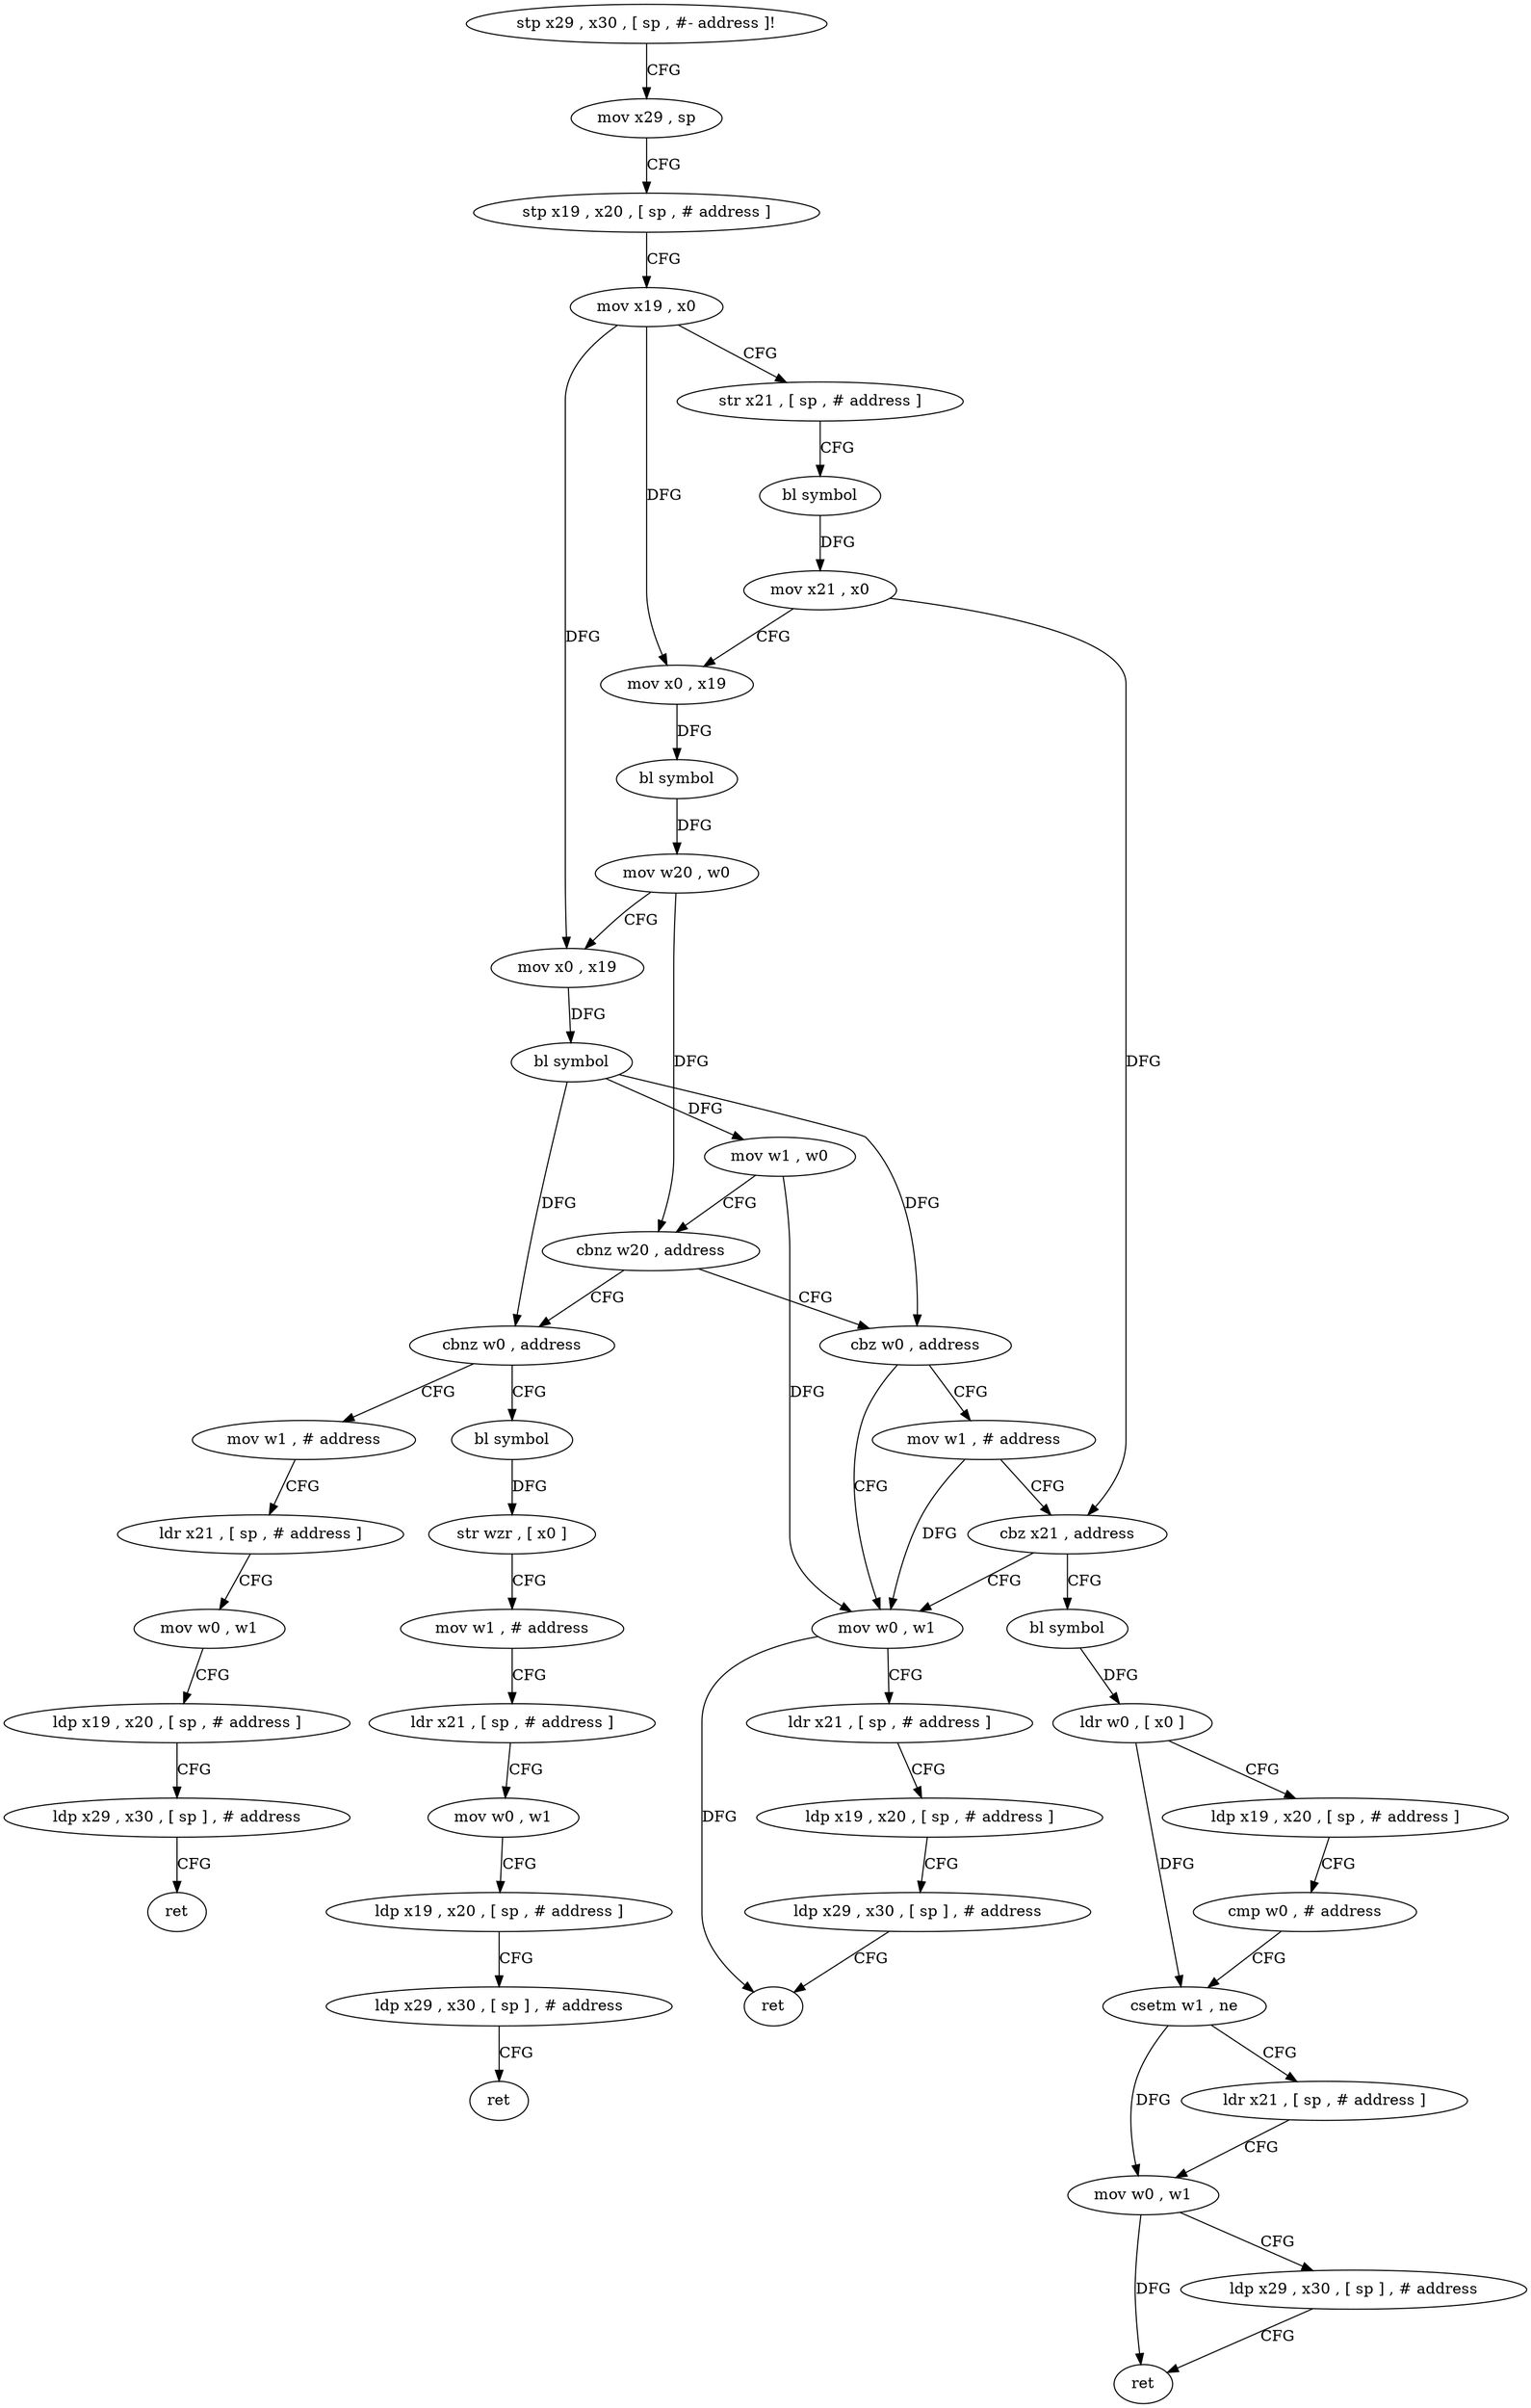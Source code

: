 digraph "func" {
"4393896" [label = "stp x29 , x30 , [ sp , #- address ]!" ]
"4393900" [label = "mov x29 , sp" ]
"4393904" [label = "stp x19 , x20 , [ sp , # address ]" ]
"4393908" [label = "mov x19 , x0" ]
"4393912" [label = "str x21 , [ sp , # address ]" ]
"4393916" [label = "bl symbol" ]
"4393920" [label = "mov x21 , x0" ]
"4393924" [label = "mov x0 , x19" ]
"4393928" [label = "bl symbol" ]
"4393932" [label = "mov w20 , w0" ]
"4393936" [label = "mov x0 , x19" ]
"4393940" [label = "bl symbol" ]
"4393944" [label = "mov w1 , w0" ]
"4393948" [label = "cbnz w20 , address" ]
"4393984" [label = "cbnz w0 , address" ]
"4393952" [label = "cbz w0 , address" ]
"4394064" [label = "mov w1 , # address" ]
"4393988" [label = "bl symbol" ]
"4393964" [label = "mov w0 , w1" ]
"4393956" [label = "mov w1 , # address" ]
"4394068" [label = "ldr x21 , [ sp , # address ]" ]
"4394072" [label = "mov w0 , w1" ]
"4394076" [label = "ldp x19 , x20 , [ sp , # address ]" ]
"4394080" [label = "ldp x29 , x30 , [ sp ] , # address" ]
"4394084" [label = "ret" ]
"4393992" [label = "str wzr , [ x0 ]" ]
"4393996" [label = "mov w1 , # address" ]
"4394000" [label = "ldr x21 , [ sp , # address ]" ]
"4394004" [label = "mov w0 , w1" ]
"4394008" [label = "ldp x19 , x20 , [ sp , # address ]" ]
"4394012" [label = "ldp x29 , x30 , [ sp ] , # address" ]
"4394016" [label = "ret" ]
"4393968" [label = "ldr x21 , [ sp , # address ]" ]
"4393972" [label = "ldp x19 , x20 , [ sp , # address ]" ]
"4393976" [label = "ldp x29 , x30 , [ sp ] , # address" ]
"4393980" [label = "ret" ]
"4393960" [label = "cbz x21 , address" ]
"4394024" [label = "bl symbol" ]
"4394028" [label = "ldr w0 , [ x0 ]" ]
"4394032" [label = "ldp x19 , x20 , [ sp , # address ]" ]
"4394036" [label = "cmp w0 , # address" ]
"4394040" [label = "csetm w1 , ne" ]
"4394044" [label = "ldr x21 , [ sp , # address ]" ]
"4394048" [label = "mov w0 , w1" ]
"4394052" [label = "ldp x29 , x30 , [ sp ] , # address" ]
"4394056" [label = "ret" ]
"4393896" -> "4393900" [ label = "CFG" ]
"4393900" -> "4393904" [ label = "CFG" ]
"4393904" -> "4393908" [ label = "CFG" ]
"4393908" -> "4393912" [ label = "CFG" ]
"4393908" -> "4393924" [ label = "DFG" ]
"4393908" -> "4393936" [ label = "DFG" ]
"4393912" -> "4393916" [ label = "CFG" ]
"4393916" -> "4393920" [ label = "DFG" ]
"4393920" -> "4393924" [ label = "CFG" ]
"4393920" -> "4393960" [ label = "DFG" ]
"4393924" -> "4393928" [ label = "DFG" ]
"4393928" -> "4393932" [ label = "DFG" ]
"4393932" -> "4393936" [ label = "CFG" ]
"4393932" -> "4393948" [ label = "DFG" ]
"4393936" -> "4393940" [ label = "DFG" ]
"4393940" -> "4393944" [ label = "DFG" ]
"4393940" -> "4393984" [ label = "DFG" ]
"4393940" -> "4393952" [ label = "DFG" ]
"4393944" -> "4393948" [ label = "CFG" ]
"4393944" -> "4393964" [ label = "DFG" ]
"4393948" -> "4393984" [ label = "CFG" ]
"4393948" -> "4393952" [ label = "CFG" ]
"4393984" -> "4394064" [ label = "CFG" ]
"4393984" -> "4393988" [ label = "CFG" ]
"4393952" -> "4393964" [ label = "CFG" ]
"4393952" -> "4393956" [ label = "CFG" ]
"4394064" -> "4394068" [ label = "CFG" ]
"4393988" -> "4393992" [ label = "DFG" ]
"4393964" -> "4393968" [ label = "CFG" ]
"4393964" -> "4393980" [ label = "DFG" ]
"4393956" -> "4393960" [ label = "CFG" ]
"4393956" -> "4393964" [ label = "DFG" ]
"4394068" -> "4394072" [ label = "CFG" ]
"4394072" -> "4394076" [ label = "CFG" ]
"4394076" -> "4394080" [ label = "CFG" ]
"4394080" -> "4394084" [ label = "CFG" ]
"4393992" -> "4393996" [ label = "CFG" ]
"4393996" -> "4394000" [ label = "CFG" ]
"4394000" -> "4394004" [ label = "CFG" ]
"4394004" -> "4394008" [ label = "CFG" ]
"4394008" -> "4394012" [ label = "CFG" ]
"4394012" -> "4394016" [ label = "CFG" ]
"4393968" -> "4393972" [ label = "CFG" ]
"4393972" -> "4393976" [ label = "CFG" ]
"4393976" -> "4393980" [ label = "CFG" ]
"4393960" -> "4394024" [ label = "CFG" ]
"4393960" -> "4393964" [ label = "CFG" ]
"4394024" -> "4394028" [ label = "DFG" ]
"4394028" -> "4394032" [ label = "CFG" ]
"4394028" -> "4394040" [ label = "DFG" ]
"4394032" -> "4394036" [ label = "CFG" ]
"4394036" -> "4394040" [ label = "CFG" ]
"4394040" -> "4394044" [ label = "CFG" ]
"4394040" -> "4394048" [ label = "DFG" ]
"4394044" -> "4394048" [ label = "CFG" ]
"4394048" -> "4394052" [ label = "CFG" ]
"4394048" -> "4394056" [ label = "DFG" ]
"4394052" -> "4394056" [ label = "CFG" ]
}
